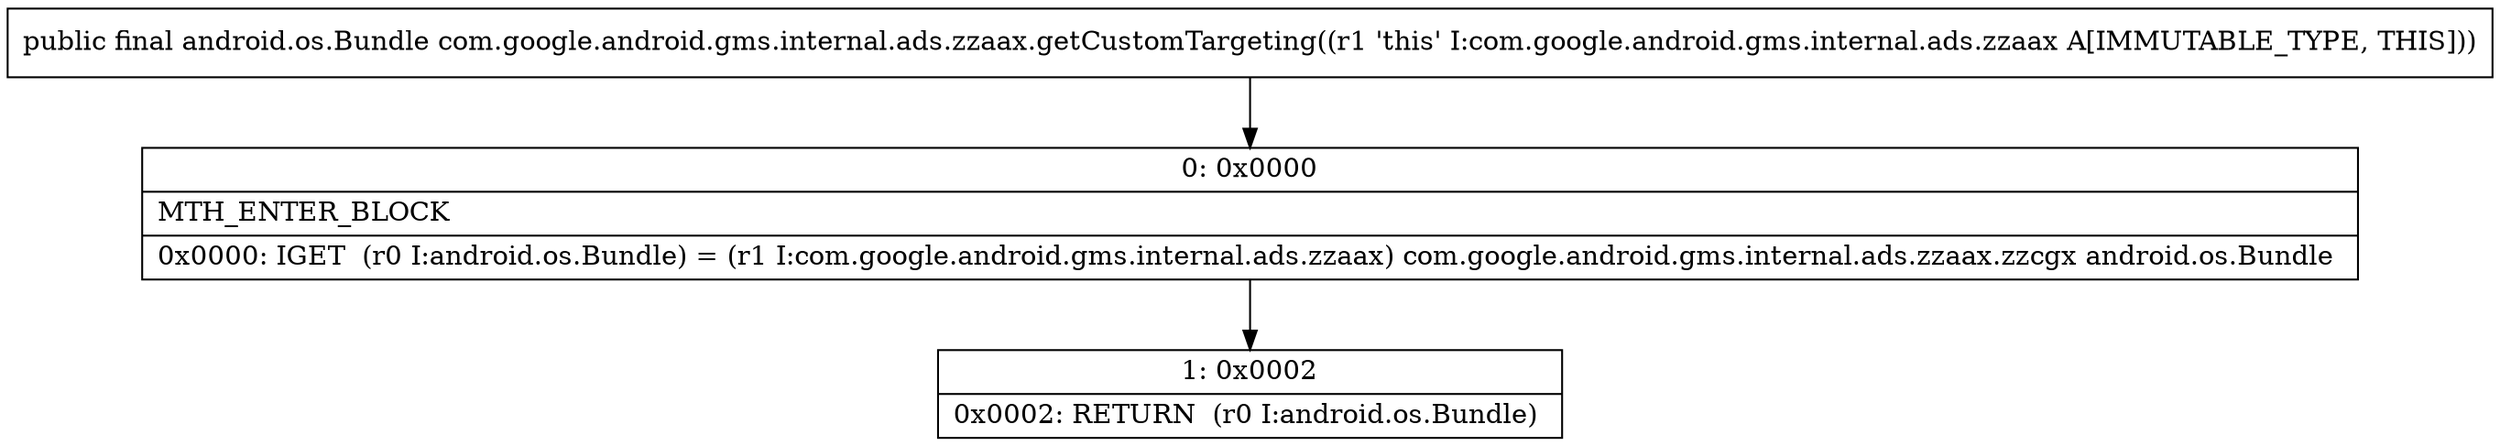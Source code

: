digraph "CFG forcom.google.android.gms.internal.ads.zzaax.getCustomTargeting()Landroid\/os\/Bundle;" {
Node_0 [shape=record,label="{0\:\ 0x0000|MTH_ENTER_BLOCK\l|0x0000: IGET  (r0 I:android.os.Bundle) = (r1 I:com.google.android.gms.internal.ads.zzaax) com.google.android.gms.internal.ads.zzaax.zzcgx android.os.Bundle \l}"];
Node_1 [shape=record,label="{1\:\ 0x0002|0x0002: RETURN  (r0 I:android.os.Bundle) \l}"];
MethodNode[shape=record,label="{public final android.os.Bundle com.google.android.gms.internal.ads.zzaax.getCustomTargeting((r1 'this' I:com.google.android.gms.internal.ads.zzaax A[IMMUTABLE_TYPE, THIS])) }"];
MethodNode -> Node_0;
Node_0 -> Node_1;
}

